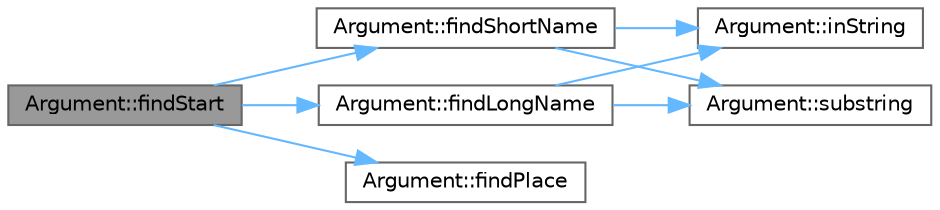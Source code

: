 digraph "Argument::findStart"
{
 // INTERACTIVE_SVG=YES
 // LATEX_PDF_SIZE
  bgcolor="transparent";
  edge [fontname=Helvetica,fontsize=10,labelfontname=Helvetica,labelfontsize=10];
  node [fontname=Helvetica,fontsize=10,shape=box,height=0.2,width=0.4];
  rankdir="LR";
  Node1 [label="Argument::findStart",height=0.2,width=0.4,color="gray40", fillcolor="grey60", style="filled", fontcolor="black",tooltip=" "];
  Node1 -> Node2 [color="steelblue1",style="solid"];
  Node2 [label="Argument::findLongName",height=0.2,width=0.4,color="grey40", fillcolor="white", style="filled",URL="$class_argument.html#a19696736b23d7f4f4c6e4125e67f59a8",tooltip=" "];
  Node2 -> Node3 [color="steelblue1",style="solid"];
  Node3 [label="Argument::inString",height=0.2,width=0.4,color="grey40", fillcolor="white", style="filled",URL="$class_argument.html#af21c1965c64a5f3984cbf42bcf1eec5f",tooltip=" "];
  Node2 -> Node4 [color="steelblue1",style="solid"];
  Node4 [label="Argument::substring",height=0.2,width=0.4,color="grey40", fillcolor="white", style="filled",URL="$class_argument.html#a8f98fbce9e55886c0b3a84c6f92572e5",tooltip=" "];
  Node1 -> Node5 [color="steelblue1",style="solid"];
  Node5 [label="Argument::findPlace",height=0.2,width=0.4,color="grey40", fillcolor="white", style="filled",URL="$class_argument.html#a267c2e9b46491f60b264c39e08ad5686",tooltip=" "];
  Node1 -> Node6 [color="steelblue1",style="solid"];
  Node6 [label="Argument::findShortName",height=0.2,width=0.4,color="grey40", fillcolor="white", style="filled",URL="$class_argument.html#a3ec1ea9ca2d489a987e0fa335daaf061",tooltip=" "];
  Node6 -> Node3 [color="steelblue1",style="solid"];
  Node6 -> Node4 [color="steelblue1",style="solid"];
}
